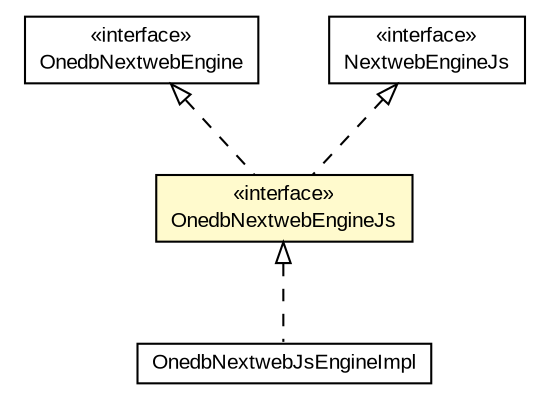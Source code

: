 #!/usr/local/bin/dot
#
# Class diagram 
# Generated by UMLGraph version 5.1 (http://www.umlgraph.org/)
#

digraph G {
	edge [fontname="arial",fontsize=10,labelfontname="arial",labelfontsize=10];
	node [fontname="arial",fontsize=10,shape=plaintext];
	nodesep=0.25;
	ranksep=0.5;
	// com.ononedb.nextweb.js.OnedbNextwebEngineJs
	c40 [label=<<table title="com.ononedb.nextweb.js.OnedbNextwebEngineJs" border="0" cellborder="1" cellspacing="0" cellpadding="2" port="p" bgcolor="lemonChiffon" href="./OnedbNextwebEngineJs.html">
		<tr><td><table border="0" cellspacing="0" cellpadding="1">
<tr><td align="center" balign="center"> &#171;interface&#187; </td></tr>
<tr><td align="center" balign="center"> OnedbNextwebEngineJs </td></tr>
		</table></td></tr>
		</table>>, fontname="arial", fontcolor="black", fontsize=10.0];
	// com.ononedb.nextweb.js.OnedbNextwebJsEngineImpl
	c41 [label=<<table title="com.ononedb.nextweb.js.OnedbNextwebJsEngineImpl" border="0" cellborder="1" cellspacing="0" cellpadding="2" port="p" href="./OnedbNextwebJsEngineImpl.html">
		<tr><td><table border="0" cellspacing="0" cellpadding="1">
<tr><td align="center" balign="center"> OnedbNextwebJsEngineImpl </td></tr>
		</table></td></tr>
		</table>>, fontname="arial", fontcolor="black", fontsize=10.0];
	//com.ononedb.nextweb.js.OnedbNextwebEngineJs implements com.ononedb.nextweb.OnedbNextwebEngine
	c44:p -> c40:p [dir=back,arrowtail=empty,style=dashed];
	//com.ononedb.nextweb.js.OnedbNextwebEngineJs implements io.nextweb.js.engine.NextwebEngineJs
	c45:p -> c40:p [dir=back,arrowtail=empty,style=dashed];
	//com.ononedb.nextweb.js.OnedbNextwebJsEngineImpl implements com.ononedb.nextweb.js.OnedbNextwebEngineJs
	c40:p -> c41:p [dir=back,arrowtail=empty,style=dashed];
	// com.ononedb.nextweb.OnedbNextwebEngine
	c44 [label=<<table title="com.ononedb.nextweb.OnedbNextwebEngine" border="0" cellborder="1" cellspacing="0" cellpadding="2" port="p" href="http://java.sun.com/j2se/1.4.2/docs/api/com/ononedb/nextweb/OnedbNextwebEngine.html">
		<tr><td><table border="0" cellspacing="0" cellpadding="1">
<tr><td align="center" balign="center"> &#171;interface&#187; </td></tr>
<tr><td align="center" balign="center"> OnedbNextwebEngine </td></tr>
		</table></td></tr>
		</table>>, fontname="arial", fontcolor="black", fontsize=10.0];
	// io.nextweb.js.engine.NextwebEngineJs
	c45 [label=<<table title="io.nextweb.js.engine.NextwebEngineJs" border="0" cellborder="1" cellspacing="0" cellpadding="2" port="p" href="http://java.sun.com/j2se/1.4.2/docs/api/io/nextweb/js/engine/NextwebEngineJs.html">
		<tr><td><table border="0" cellspacing="0" cellpadding="1">
<tr><td align="center" balign="center"> &#171;interface&#187; </td></tr>
<tr><td align="center" balign="center"> NextwebEngineJs </td></tr>
		</table></td></tr>
		</table>>, fontname="arial", fontcolor="black", fontsize=10.0];
}


